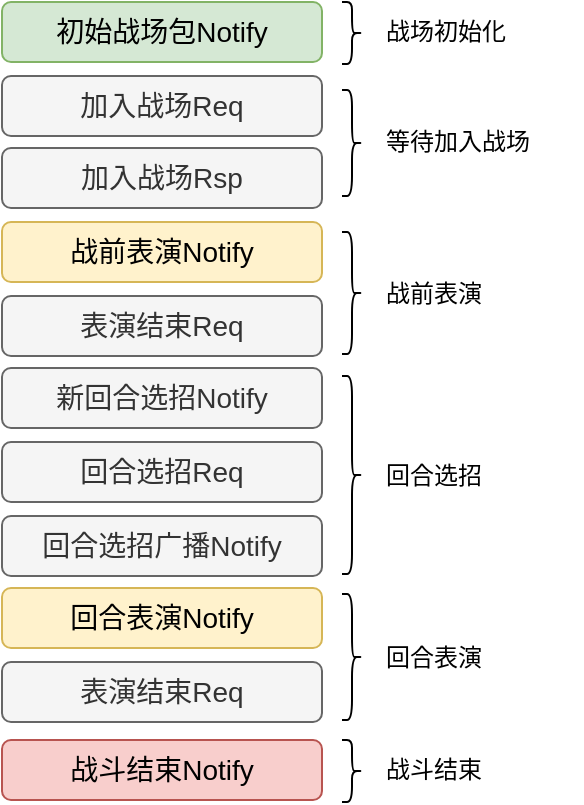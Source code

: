 <mxfile version="12.2.0" type="github" pages="3">
  <diagram id="Mo6LBxmEk3bTkz5pxvHl" name="第 1 页">
    <mxGraphModel dx="808" dy="506" grid="1" gridSize="10" guides="1" tooltips="1" connect="1" arrows="1" fold="1" page="1" pageScale="1" pageWidth="827" pageHeight="1169" math="0" shadow="0">
      <root>
        <mxCell id="0"/>
        <mxCell id="1" parent="0"/>
        <mxCell id="1EcYXQqY1AW5etACMld3-1" value="&lt;font style=&quot;font-size: 14px&quot;&gt;初始战场包Notify&lt;/font&gt;" style="rounded=1;whiteSpace=wrap;html=1;fillColor=#d5e8d4;strokeColor=#82b366;" parent="1" vertex="1">
          <mxGeometry x="250" y="200" width="160" height="30" as="geometry"/>
        </mxCell>
        <mxCell id="1EcYXQqY1AW5etACMld3-7" value="&lt;span style=&quot;font-size: 14px&quot;&gt;加入战场Req&lt;/span&gt;" style="rounded=1;whiteSpace=wrap;html=1;fillColor=#f5f5f5;strokeColor=#666666;fontColor=#333333;" parent="1" vertex="1">
          <mxGeometry x="250" y="237" width="160" height="30" as="geometry"/>
        </mxCell>
        <mxCell id="1EcYXQqY1AW5etACMld3-8" value="&lt;span style=&quot;font-size: 14px&quot;&gt;加入战场Rsp&lt;/span&gt;" style="rounded=1;whiteSpace=wrap;html=1;fillColor=#f5f5f5;strokeColor=#666666;fontColor=#333333;" parent="1" vertex="1">
          <mxGeometry x="250" y="273" width="160" height="30" as="geometry"/>
        </mxCell>
        <mxCell id="1EcYXQqY1AW5etACMld3-9" value="&lt;span style=&quot;font-size: 14px&quot;&gt;战前表演Notify&lt;/span&gt;" style="rounded=1;whiteSpace=wrap;html=1;fillColor=#fff2cc;strokeColor=#d6b656;" parent="1" vertex="1">
          <mxGeometry x="250" y="310" width="160" height="30" as="geometry"/>
        </mxCell>
        <mxCell id="1EcYXQqY1AW5etACMld3-10" value="&lt;span style=&quot;font-size: 14px&quot;&gt;表演结束Req&lt;/span&gt;" style="rounded=1;whiteSpace=wrap;html=1;fillColor=#f5f5f5;strokeColor=#666666;fontColor=#333333;" parent="1" vertex="1">
          <mxGeometry x="250" y="347" width="160" height="30" as="geometry"/>
        </mxCell>
        <mxCell id="1EcYXQqY1AW5etACMld3-11" value="&lt;span style=&quot;font-size: 14px&quot;&gt;新回合选招Notify&lt;/span&gt;" style="rounded=1;whiteSpace=wrap;html=1;fillColor=#f5f5f5;strokeColor=#666666;fontColor=#333333;" parent="1" vertex="1">
          <mxGeometry x="250" y="383" width="160" height="30" as="geometry"/>
        </mxCell>
        <mxCell id="1EcYXQqY1AW5etACMld3-12" value="&lt;span style=&quot;font-size: 14px&quot;&gt;回合选招Req&lt;/span&gt;" style="rounded=1;whiteSpace=wrap;html=1;fillColor=#f5f5f5;strokeColor=#666666;fontColor=#333333;" parent="1" vertex="1">
          <mxGeometry x="250" y="420" width="160" height="30" as="geometry"/>
        </mxCell>
        <mxCell id="1EcYXQqY1AW5etACMld3-13" value="&lt;span style=&quot;font-size: 14px&quot;&gt;回合选招广播Notify&lt;/span&gt;" style="rounded=1;whiteSpace=wrap;html=1;fillColor=#f5f5f5;strokeColor=#666666;fontColor=#333333;" parent="1" vertex="1">
          <mxGeometry x="250" y="457" width="160" height="30" as="geometry"/>
        </mxCell>
        <mxCell id="1EcYXQqY1AW5etACMld3-14" value="&lt;span style=&quot;font-size: 14px&quot;&gt;回合表演Notify&lt;/span&gt;" style="rounded=1;whiteSpace=wrap;html=1;fillColor=#fff2cc;strokeColor=#d6b656;" parent="1" vertex="1">
          <mxGeometry x="250" y="493" width="160" height="30" as="geometry"/>
        </mxCell>
        <mxCell id="1EcYXQqY1AW5etACMld3-15" value="&lt;span style=&quot;font-size: 14px&quot;&gt;战斗结束Notify&lt;/span&gt;" style="rounded=1;whiteSpace=wrap;html=1;fillColor=#f8cecc;strokeColor=#b85450;" parent="1" vertex="1">
          <mxGeometry x="250" y="569" width="160" height="30" as="geometry"/>
        </mxCell>
        <mxCell id="1EcYXQqY1AW5etACMld3-16" value="" style="shape=curlyBracket;whiteSpace=wrap;html=1;rounded=1;rotation=180;" parent="1" vertex="1">
          <mxGeometry x="420" y="200" width="10" height="31" as="geometry"/>
        </mxCell>
        <mxCell id="1EcYXQqY1AW5etACMld3-18" value="战场初始化" style="text;html=1;strokeColor=none;fillColor=none;align=left;verticalAlign=middle;whiteSpace=wrap;rounded=0;" parent="1" vertex="1">
          <mxGeometry x="440" y="205" width="100" height="20" as="geometry"/>
        </mxCell>
        <mxCell id="1EcYXQqY1AW5etACMld3-19" value="" style="shape=curlyBracket;whiteSpace=wrap;html=1;rounded=1;rotation=180;" parent="1" vertex="1">
          <mxGeometry x="420" y="244" width="10" height="53" as="geometry"/>
        </mxCell>
        <mxCell id="1EcYXQqY1AW5etACMld3-20" value="等待加入战场" style="text;html=1;strokeColor=none;fillColor=none;align=left;verticalAlign=middle;whiteSpace=wrap;rounded=0;" parent="1" vertex="1">
          <mxGeometry x="440" y="260" width="100" height="20" as="geometry"/>
        </mxCell>
        <mxCell id="1EcYXQqY1AW5etACMld3-21" value="" style="shape=curlyBracket;whiteSpace=wrap;html=1;rounded=1;rotation=180;" parent="1" vertex="1">
          <mxGeometry x="420" y="315" width="10" height="61" as="geometry"/>
        </mxCell>
        <mxCell id="1EcYXQqY1AW5etACMld3-22" value="战前表演" style="text;html=1;strokeColor=none;fillColor=none;align=left;verticalAlign=middle;whiteSpace=wrap;rounded=0;" parent="1" vertex="1">
          <mxGeometry x="440" y="335.5" width="100" height="20" as="geometry"/>
        </mxCell>
        <mxCell id="1EcYXQqY1AW5etACMld3-23" value="" style="shape=curlyBracket;whiteSpace=wrap;html=1;rounded=1;rotation=180;" parent="1" vertex="1">
          <mxGeometry x="420" y="387" width="10" height="99" as="geometry"/>
        </mxCell>
        <mxCell id="1EcYXQqY1AW5etACMld3-24" value="回合选招" style="text;html=1;strokeColor=none;fillColor=none;align=left;verticalAlign=middle;whiteSpace=wrap;rounded=0;" parent="1" vertex="1">
          <mxGeometry x="440" y="426.5" width="100" height="20" as="geometry"/>
        </mxCell>
        <mxCell id="1EcYXQqY1AW5etACMld3-25" value="" style="shape=curlyBracket;whiteSpace=wrap;html=1;rounded=1;rotation=180;" parent="1" vertex="1">
          <mxGeometry x="420" y="496" width="10" height="63" as="geometry"/>
        </mxCell>
        <mxCell id="1EcYXQqY1AW5etACMld3-26" value="回合表演" style="text;html=1;strokeColor=none;fillColor=none;align=left;verticalAlign=middle;whiteSpace=wrap;rounded=0;" parent="1" vertex="1">
          <mxGeometry x="440" y="517.5" width="100" height="20" as="geometry"/>
        </mxCell>
        <mxCell id="1EcYXQqY1AW5etACMld3-27" value="" style="shape=curlyBracket;whiteSpace=wrap;html=1;rounded=1;rotation=180;" parent="1" vertex="1">
          <mxGeometry x="420" y="569" width="10" height="31" as="geometry"/>
        </mxCell>
        <mxCell id="1EcYXQqY1AW5etACMld3-28" value="战斗结束" style="text;html=1;strokeColor=none;fillColor=none;align=left;verticalAlign=middle;whiteSpace=wrap;rounded=0;" parent="1" vertex="1">
          <mxGeometry x="440" y="574" width="100" height="20" as="geometry"/>
        </mxCell>
        <mxCell id="fwxOzJgDx7NrbOKx_MKM-1" value="&lt;span style=&quot;font-size: 14px&quot;&gt;表演结束Req&lt;/span&gt;" style="rounded=1;whiteSpace=wrap;html=1;fillColor=#f5f5f5;strokeColor=#666666;fontColor=#333333;" vertex="1" parent="1">
          <mxGeometry x="250" y="530" width="160" height="30" as="geometry"/>
        </mxCell>
      </root>
    </mxGraphModel>
  </diagram>
  <diagram id="VGo902D6HSAF3B_aYhcS" name="第 2 页">
    <mxGraphModel dx="1172" dy="733" grid="1" gridSize="10" guides="1" tooltips="1" connect="1" arrows="1" fold="1" page="1" pageScale="1" pageWidth="827" pageHeight="1169" math="0" shadow="0">
      <root>
        <mxCell id="jtouS-CkpzlIySkHyw7Z-0"/>
        <mxCell id="jtouS-CkpzlIySkHyw7Z-1" parent="jtouS-CkpzlIySkHyw7Z-0"/>
        <mxCell id="jtouS-CkpzlIySkHyw7Z-2" value="&lt;span style=&quot;font-size: 14px&quot;&gt;&lt;strike&gt;回合表演Notify&lt;/strike&gt;&lt;/span&gt;" style="rounded=1;whiteSpace=wrap;html=1;fillColor=#fff2cc;strokeColor=#d6b656;dashed=1;" vertex="1" parent="jtouS-CkpzlIySkHyw7Z-1">
          <mxGeometry x="40" y="490" width="160" height="30" as="geometry"/>
        </mxCell>
        <mxCell id="jtouS-CkpzlIySkHyw7Z-3" value="&lt;span style=&quot;font-size: 14px&quot;&gt;&lt;strike&gt;战斗结束Notify&lt;/strike&gt;&lt;/span&gt;" style="rounded=1;whiteSpace=wrap;html=1;fillColor=#f8cecc;strokeColor=#b85450;dashed=1;" vertex="1" parent="jtouS-CkpzlIySkHyw7Z-1">
          <mxGeometry x="40" y="566" width="160" height="30" as="geometry"/>
        </mxCell>
        <mxCell id="jtouS-CkpzlIySkHyw7Z-4" value="" style="shape=curlyBracket;whiteSpace=wrap;html=1;rounded=1;rotation=180;" vertex="1" parent="jtouS-CkpzlIySkHyw7Z-1">
          <mxGeometry x="210" y="496" width="10" height="101" as="geometry"/>
        </mxCell>
        <mxCell id="jtouS-CkpzlIySkHyw7Z-5" value="第一场战斗" style="text;html=1;strokeColor=none;fillColor=none;align=left;verticalAlign=middle;whiteSpace=wrap;rounded=0;" vertex="1" parent="jtouS-CkpzlIySkHyw7Z-1">
          <mxGeometry x="230" y="536.5" width="100" height="20" as="geometry"/>
        </mxCell>
        <mxCell id="jtouS-CkpzlIySkHyw7Z-6" value="&lt;span style=&quot;font-size: 14px&quot;&gt;&lt;strike&gt;表演结束Req&lt;/strike&gt;&lt;/span&gt;" style="rounded=1;whiteSpace=wrap;html=1;fillColor=#f5f5f5;strokeColor=#666666;fontColor=#333333;shadow=0;comic=0;glass=0;dashed=1;" vertex="1" parent="jtouS-CkpzlIySkHyw7Z-1">
          <mxGeometry x="40" y="527" width="160" height="30" as="geometry"/>
        </mxCell>
        <mxCell id="jtouS-CkpzlIySkHyw7Z-7" value="&lt;font style=&quot;font-size: 14px&quot;&gt;初始战场包Notify&lt;/font&gt;" style="rounded=1;whiteSpace=wrap;html=1;fillColor=#d5e8d4;strokeColor=#82b366;" vertex="1" parent="jtouS-CkpzlIySkHyw7Z-1">
          <mxGeometry x="40" y="607" width="160" height="30" as="geometry"/>
        </mxCell>
        <mxCell id="jtouS-CkpzlIySkHyw7Z-8" value="" style="shape=curlyBracket;whiteSpace=wrap;html=1;rounded=1;rotation=180;" vertex="1" parent="jtouS-CkpzlIySkHyw7Z-1">
          <mxGeometry x="210" y="607" width="10" height="31" as="geometry"/>
        </mxCell>
        <mxCell id="jtouS-CkpzlIySkHyw7Z-9" value="第二场战斗" style="text;html=1;strokeColor=none;fillColor=none;align=left;verticalAlign=middle;whiteSpace=wrap;rounded=0;" vertex="1" parent="jtouS-CkpzlIySkHyw7Z-1">
          <mxGeometry x="230" y="612" width="100" height="20" as="geometry"/>
        </mxCell>
        <mxCell id="jtouS-CkpzlIySkHyw7Z-10" value="战斗协议缓存队列" style="text;html=1;strokeColor=none;fillColor=none;align=center;verticalAlign=middle;whiteSpace=wrap;rounded=0;" vertex="1" parent="jtouS-CkpzlIySkHyw7Z-1">
          <mxGeometry x="28" y="654" width="190" height="20" as="geometry"/>
        </mxCell>
        <mxCell id="jtouS-CkpzlIySkHyw7Z-11" value="" style="endArrow=none;html=1;" edge="1" parent="jtouS-CkpzlIySkHyw7Z-1">
          <mxGeometry width="50" height="50" relative="1" as="geometry">
            <mxPoint x="40" y="650" as="sourcePoint"/>
            <mxPoint x="200" y="650" as="targetPoint"/>
          </mxGeometry>
        </mxCell>
      </root>
    </mxGraphModel>
  </diagram>
  <diagram id="4w3UVOPz-rZgDat72Uv-" name="第 3 页">
    <mxGraphModel dx="1804" dy="639" grid="1" gridSize="10" guides="1" tooltips="1" connect="1" arrows="1" fold="1" page="1" pageScale="1" pageWidth="827" pageHeight="1169" background="none" math="0" shadow="0">
      <root>
        <mxCell id="-TiF2f3TWj4qQbBdXk7X-0"/>
        <mxCell id="-TiF2f3TWj4qQbBdXk7X-1" parent="-TiF2f3TWj4qQbBdXk7X-0"/>
        <mxCell id="tZGGWpFwiEsTafJwINTU-0" value="&lt;font style=&quot;font-size: 14px&quot;&gt;战斗场景&lt;/font&gt;" style="rounded=1;whiteSpace=wrap;html=1;fillColor=#d5e8d4;strokeColor=#82b366;" vertex="1" parent="-TiF2f3TWj4qQbBdXk7X-1">
          <mxGeometry x="130" y="400" width="160" height="30" as="geometry"/>
        </mxCell>
        <mxCell id="tZGGWpFwiEsTafJwINTU-1" value="&lt;font style=&quot;font-size: 14px&quot;&gt;背景图&lt;/font&gt;" style="rounded=1;whiteSpace=wrap;html=1;fillColor=#d5e8d4;strokeColor=#82b366;" vertex="1" parent="-TiF2f3TWj4qQbBdXk7X-1">
          <mxGeometry x="130" y="363" width="160" height="30" as="geometry"/>
        </mxCell>
        <mxCell id="tZGGWpFwiEsTafJwINTU-3" value="&lt;span style=&quot;font-size: 14px&quot;&gt;模型&lt;/span&gt;" style="rounded=1;whiteSpace=wrap;html=1;fillColor=#d5e8d4;strokeColor=#82b366;" vertex="1" parent="-TiF2f3TWj4qQbBdXk7X-1">
          <mxGeometry x="130" y="211" width="160" height="30" as="geometry"/>
        </mxCell>
        <mxCell id="tZGGWpFwiEsTafJwINTU-4" value="&lt;span style=&quot;font-size: 14px&quot;&gt;骨骼动画&lt;/span&gt;" style="rounded=1;whiteSpace=wrap;html=1;fillColor=#d5e8d4;strokeColor=#82b366;" vertex="1" parent="-TiF2f3TWj4qQbBdXk7X-1">
          <mxGeometry x="130" y="174" width="160" height="30" as="geometry"/>
        </mxCell>
        <mxCell id="tZGGWpFwiEsTafJwINTU-5" value="&lt;span style=&quot;font-size: 14px&quot;&gt;技能&lt;/span&gt;" style="rounded=1;whiteSpace=wrap;html=1;fillColor=#d5e8d4;strokeColor=#82b366;" vertex="1" parent="-TiF2f3TWj4qQbBdXk7X-1">
          <mxGeometry x="130" y="137" width="160" height="30" as="geometry"/>
        </mxCell>
        <mxCell id="tZGGWpFwiEsTafJwINTU-6" value="&lt;span style=&quot;font-size: 14px&quot;&gt;HUD&lt;/span&gt;" style="rounded=1;whiteSpace=wrap;html=1;fillColor=#d5e8d4;strokeColor=#82b366;" vertex="1" parent="-TiF2f3TWj4qQbBdXk7X-1">
          <mxGeometry x="130" y="323" width="160" height="30" as="geometry"/>
        </mxCell>
        <mxCell id="tZGGWpFwiEsTafJwINTU-7" value="&lt;span style=&quot;font-size: 14px&quot;&gt;功能模块UI&lt;/span&gt;" style="rounded=1;whiteSpace=wrap;html=1;fillColor=#d5e8d4;strokeColor=#82b366;" vertex="1" parent="-TiF2f3TWj4qQbBdXk7X-1">
          <mxGeometry x="130" y="286" width="160" height="30" as="geometry"/>
        </mxCell>
        <mxCell id="tZGGWpFwiEsTafJwINTU-8" value="&lt;span style=&quot;font-size: 14px&quot;&gt;通用特效&lt;/span&gt;" style="rounded=1;whiteSpace=wrap;html=1;fillColor=#d5e8d4;strokeColor=#82b366;" vertex="1" parent="-TiF2f3TWj4qQbBdXk7X-1">
          <mxGeometry x="130" y="248" width="160" height="30" as="geometry"/>
        </mxCell>
        <mxCell id="tZGGWpFwiEsTafJwINTU-9" value="&lt;span style=&quot;font-size: 14px&quot;&gt;Buff&lt;/span&gt;" style="rounded=1;whiteSpace=wrap;html=1;fillColor=#d5e8d4;strokeColor=#82b366;" vertex="1" parent="-TiF2f3TWj4qQbBdXk7X-1">
          <mxGeometry x="130" y="100" width="160" height="30" as="geometry"/>
        </mxCell>
        <mxCell id="tZGGWpFwiEsTafJwINTU-11" value="登陆预加载" style="text;html=1;strokeColor=none;fillColor=none;align=center;verticalAlign=middle;whiteSpace=wrap;rounded=0;shadow=0;glass=0;dashed=1;comic=0;" vertex="1" parent="-TiF2f3TWj4qQbBdXk7X-1">
          <mxGeometry x="320" y="405" width="140" height="20" as="geometry"/>
        </mxCell>
        <mxCell id="tZGGWpFwiEsTafJwINTU-12" value="切换场景加载" style="text;html=1;strokeColor=none;fillColor=none;align=center;verticalAlign=middle;whiteSpace=wrap;rounded=0;shadow=0;glass=0;dashed=1;comic=0;" vertex="1" parent="-TiF2f3TWj4qQbBdXk7X-1">
          <mxGeometry x="320" y="373" width="140" height="20" as="geometry"/>
        </mxCell>
        <mxCell id="tZGGWpFwiEsTafJwINTU-14" value="登陆预加载" style="text;html=1;strokeColor=none;fillColor=none;align=center;verticalAlign=middle;whiteSpace=wrap;rounded=0;shadow=0;glass=0;dashed=1;comic=0;" vertex="1" parent="-TiF2f3TWj4qQbBdXk7X-1">
          <mxGeometry x="320" y="328" width="140" height="20" as="geometry"/>
        </mxCell>
        <mxCell id="tZGGWpFwiEsTafJwINTU-15" value="各功能模块加载缓存" style="text;html=1;strokeColor=none;fillColor=none;align=center;verticalAlign=middle;whiteSpace=wrap;rounded=0;shadow=0;glass=0;dashed=1;comic=0;" vertex="1" parent="-TiF2f3TWj4qQbBdXk7X-1">
          <mxGeometry x="320" y="291" width="140" height="20" as="geometry"/>
        </mxCell>
        <mxCell id="tZGGWpFwiEsTafJwINTU-16" value="高配机登陆预加载" style="text;html=1;strokeColor=none;fillColor=none;align=center;verticalAlign=middle;whiteSpace=wrap;rounded=0;shadow=0;glass=0;dashed=1;comic=0;" vertex="1" parent="-TiF2f3TWj4qQbBdXk7X-1">
          <mxGeometry x="320" y="254" width="140" height="20" as="geometry"/>
        </mxCell>
        <mxCell id="tZGGWpFwiEsTafJwINTU-18" value="&lt;table border=&quot;1&quot; width=&quot;100%&quot; cellpadding=&quot;4&quot; style=&quot;width: 100% ; height: 100% ; border-collapse: collapse&quot;&gt;&lt;tbody&gt;&lt;tr style=&quot;background-color: #a7c942 ; color: #ffffff ; border: 1px solid #98bf21&quot;&gt;&lt;th align=&quot;left&quot;&gt;资源&lt;/th&gt;&lt;th align=&quot;left&quot;&gt;加载策略&lt;/th&gt;&lt;th align=&quot;left&quot;&gt;缓存策略&lt;/th&gt;&lt;/tr&gt;&lt;tr style=&quot;border: 1px solid #98bf21&quot;&gt;&lt;td&gt;战斗场景&lt;/td&gt;&lt;td&gt;登录预加载&lt;/td&gt;&lt;td&gt;常驻内存&lt;/td&gt;&lt;/tr&gt;&lt;tr style=&quot;background-color: #eaf2d3 ; border: 1px solid #98bf21&quot;&gt;&lt;td&gt;全屏背景图&lt;/td&gt;&lt;td&gt;根据场景切换&lt;/td&gt;&lt;td&gt;常驻一张全屏图&lt;/td&gt;&lt;/tr&gt;&lt;tr style=&quot;border: 1px solid #98bf21&quot;&gt;&lt;td&gt;战斗HUD&lt;/td&gt;&lt;td&gt;高配登录预加载；&lt;br&gt;低配进战斗加载&lt;/td&gt;&lt;td&gt;高配常驻内存；&lt;br&gt;低配出战斗卸载&lt;/td&gt;&lt;/tr&gt;&lt;tr&gt;&lt;td&gt;&lt;br&gt;&lt;/td&gt;&lt;td&gt;&lt;br&gt;&lt;/td&gt;&lt;td&gt;&lt;table&gt;&lt;tbody&gt;&lt;tr&gt;&lt;table&gt;&lt;tbody&gt;&lt;tr&gt;&lt;td&gt;&lt;br&gt;&lt;/td&gt;&lt;td&gt;&lt;br&gt;&lt;/td&gt;&lt;td&gt;&lt;br&gt;&lt;/td&gt;&lt;td&gt;&lt;br&gt;&lt;/td&gt;&lt;td&gt;&lt;br&gt;&lt;/td&gt;&lt;td&gt;&lt;br&gt;&lt;/td&gt;&lt;/tr&gt;&lt;tr&gt;&lt;td&gt;&lt;br&gt;&lt;/td&gt;&lt;td&gt;&lt;br&gt;&lt;/td&gt;&lt;td&gt;&lt;br&gt;&lt;/td&gt;&lt;td&gt;&lt;br&gt;&lt;/td&gt;&lt;td&gt;&lt;br&gt;&lt;/td&gt;&lt;td&gt;&lt;br&gt;&lt;/td&gt;&lt;/tr&gt;&lt;tr&gt;&lt;td&gt;&lt;br&gt;&lt;/td&gt;&lt;td&gt;&lt;br&gt;&lt;/td&gt;&lt;td&gt;&lt;br&gt;&lt;/td&gt;&lt;td&gt;&lt;br&gt;&lt;/td&gt;&lt;td&gt;&lt;br&gt;&lt;/td&gt;&lt;td&gt;&lt;br&gt;&lt;/td&gt;&lt;/tr&gt;&lt;tr&gt;&lt;td&gt;&lt;br&gt;&lt;/td&gt;&lt;td&gt;&lt;br&gt;&lt;/td&gt;&lt;td&gt;&lt;br&gt;&lt;/td&gt;&lt;td&gt;&lt;br&gt;&lt;/td&gt;&lt;td&gt;&lt;br&gt;&lt;/td&gt;&lt;td&gt;&lt;br&gt;&lt;/td&gt;&lt;/tr&gt;&lt;tr&gt;&lt;td&gt;&lt;br&gt;&lt;/td&gt;&lt;td&gt;&lt;br&gt;&lt;/td&gt;&lt;td&gt;&lt;br&gt;&lt;/td&gt;&lt;td&gt;&lt;br&gt;&lt;/td&gt;&lt;td&gt;&lt;br&gt;&lt;/td&gt;&lt;td&gt;&lt;br&gt;&lt;/td&gt;&lt;/tr&gt;&lt;tr&gt;&lt;td&gt;&lt;br&gt;&lt;/td&gt;&lt;td&gt;&lt;br&gt;&lt;/td&gt;&lt;td&gt;&lt;br&gt;&lt;/td&gt;&lt;td&gt;&lt;br&gt;&lt;/td&gt;&lt;td&gt;&lt;br&gt;&lt;/td&gt;&lt;td&gt;&lt;br&gt;&lt;/td&gt;&lt;/tr&gt;&lt;/tbody&gt;&lt;/table&gt;&lt;td&gt;&lt;br&gt;&lt;/td&gt;&lt;td&gt;&lt;br&gt;&lt;/td&gt;&lt;/tr&gt;&lt;tr&gt;&lt;td&gt;&lt;br&gt;&lt;/td&gt;&lt;td&gt;&lt;br&gt;&lt;/td&gt;&lt;td&gt;&lt;br&gt;&lt;/td&gt;&lt;/tr&gt;&lt;tr&gt;&lt;td&gt;&lt;br&gt;&lt;/td&gt;&lt;td&gt;&lt;br&gt;&lt;/td&gt;&lt;td&gt;&lt;br&gt;&lt;/td&gt;&lt;/tr&gt;&lt;/tbody&gt;&lt;/table&gt;&lt;br&gt;&lt;/td&gt;&lt;/tr&gt;&lt;tr&gt;&lt;td&gt;&lt;br&gt;&lt;/td&gt;&lt;td&gt;&lt;br&gt;&lt;/td&gt;&lt;td&gt;&lt;br&gt;&lt;/td&gt;&lt;/tr&gt;&lt;tr style=&quot;background-color: #eaf2d3 ; border: 1px solid #98bf21&quot;&gt;&lt;td&gt;功能模块UI&lt;/td&gt;&lt;td&gt;战中即时加载&lt;/td&gt;&lt;td&gt;出战斗统一卸载&lt;br&gt;&lt;/td&gt;&lt;/tr&gt;&lt;/tbody&gt;&lt;/table&gt;" style="text;html=1;overflow=fill;rounded=0;shadow=0;glass=0;dashed=1;comic=0;align=left;fillColor=#f5f5f5;strokeColor=#666666;fontColor=#333333;allowArrows=1;connectable=1;imageAspect=1;" vertex="1" parent="-TiF2f3TWj4qQbBdXk7X-1">
          <mxGeometry x="20" y="470" width="470" height="360" as="geometry"/>
        </mxCell>
        <mxCell id="tZGGWpFwiEsTafJwINTU-20" value="&lt;table border=&quot;1&quot; width=&quot;100%&quot; cellpadding=&quot;4&quot; style=&quot;width: 100% ; height: 100% ; border-collapse: collapse ; border: 1px solid rgb(185 , 224 , 165)&quot;&gt;&lt;tbody&gt;&lt;tr style=&quot;background-color: rgb(167 , 201 , 66) ; color: rgb(255 , 255 , 255)&quot;&gt;&lt;th align=&quot;left&quot;&gt;Title 1&lt;/th&gt;&lt;th align=&quot;left&quot;&gt;Title 2&lt;/th&gt;&lt;th align=&quot;left&quot;&gt;Title 3&lt;/th&gt;&lt;/tr&gt;&lt;tr&gt;&lt;td&gt;战斗场景&lt;br&gt;&lt;/td&gt;&lt;td&gt;登录预加载&lt;br&gt;&lt;/td&gt;&lt;td&gt;常驻内存&lt;br&gt;&lt;/td&gt;&lt;/tr&gt;&lt;tr style=&quot;background-color: rgb(234 , 242 , 211)&quot;&gt;&lt;td&gt;全屏背景图&lt;br&gt;&lt;/td&gt;&lt;td&gt;Value 5&lt;/td&gt;&lt;td style=&quot;background-color: rgb(216 , 240 , 192)&quot;&gt;Value 6&lt;/td&gt;&lt;/tr&gt;&lt;tr&gt;&lt;td&gt;Value 7&lt;/td&gt;&lt;td&gt;Value 8&lt;/td&gt;&lt;td&gt;Value 9&lt;/td&gt;&lt;/tr&gt;&lt;tr&gt;&lt;td style=&quot;background-color: rgb(216 , 240 , 192)&quot;&gt;&lt;br&gt;&lt;/td&gt;&lt;td style=&quot;background-color: rgb(216 , 240 , 192)&quot;&gt;&lt;br&gt;&lt;/td&gt;&lt;td style=&quot;background-color: rgb(216 , 240 , 192)&quot;&gt;&lt;br&gt;&lt;/td&gt;&lt;/tr&gt;&lt;tr&gt;&lt;td&gt;&lt;br&gt;&lt;/td&gt;&lt;td&gt;&lt;br&gt;&lt;/td&gt;&lt;td&gt;&lt;br&gt;&lt;/td&gt;&lt;/tr&gt;&lt;tr&gt;&lt;td&gt;&lt;br&gt;&lt;/td&gt;&lt;td&gt;&lt;br&gt;&lt;/td&gt;&lt;td&gt;&lt;br&gt;&lt;/td&gt;&lt;/tr&gt;&lt;tr&gt;&lt;td&gt;&lt;br&gt;&lt;/td&gt;&lt;td&gt;&lt;br&gt;&lt;/td&gt;&lt;td&gt;&lt;br&gt;&lt;/td&gt;&lt;/tr&gt;&lt;tr&gt;&lt;td&gt;&lt;br&gt;&lt;/td&gt;&lt;td&gt;&lt;br&gt;&lt;/td&gt;&lt;td&gt;&lt;br&gt;&lt;/td&gt;&lt;/tr&gt;&lt;tr style=&quot;background-color: rgb(234 , 242 , 211)&quot;&gt;&lt;td&gt;Value 10&lt;/td&gt;&lt;td&gt;Value 11&lt;/td&gt;&lt;td&gt;Value 12&lt;/td&gt;&lt;/tr&gt;&lt;/tbody&gt;&lt;/table&gt;" style="text;html=1;overflow=fill;rounded=0;shadow=0;glass=0;dashed=1;comic=0;labelBackgroundColor=none;align=left;imageAspect=1;fontColor=#333333;strokeColor=none;fillColor=#ffffff;" vertex="1" parent="-TiF2f3TWj4qQbBdXk7X-1">
          <mxGeometry x="420" y="820" width="280" height="280" as="geometry"/>
        </mxCell>
        <mxCell id="tZGGWpFwiEsTafJwINTU-21" value="&lt;table border=&quot;1&quot; width=&quot;100%&quot; cellpadding=&quot;4&quot; style=&quot;width: 100% ; height: 100% ; border-collapse: collapse ; border: 1px solid rgb(124 , 150 , 111)&quot;&gt;&lt;tbody&gt;&lt;tr style=&quot;background-color: rgb(167 , 201 , 66) ; color: rgb(255 , 255 , 255)&quot;&gt;&lt;th align=&quot;left&quot;&gt;资源&lt;/th&gt;&lt;th align=&quot;left&quot;&gt;加载策略&lt;/th&gt;&lt;th align=&quot;left&quot;&gt;缓存策略&lt;/th&gt;&lt;/tr&gt;&lt;tr&gt;&lt;td&gt;战斗场景&lt;/td&gt;&lt;td&gt;登录预加载&lt;/td&gt;&lt;td&gt;常驻内存&lt;/td&gt;&lt;/tr&gt;&lt;tr&gt;&lt;td style=&quot;background-color: rgb(202 , 224 , 180)&quot;&gt;全屏背景图&lt;/td&gt;&lt;td style=&quot;background-color: rgb(202 , 224 , 180)&quot;&gt;根据场景切换&lt;/td&gt;&lt;td style=&quot;background-color: rgb(202 , 224 , 180)&quot;&gt;常驻一张全屏图&lt;/td&gt;&lt;/tr&gt;&lt;tr&gt;&lt;td&gt;战斗HUD&lt;/td&gt;&lt;td&gt;高配登录预加载；&lt;br&gt;低配进战斗预加载&lt;/td&gt;&lt;td&gt;高配常驻内存；&lt;br&gt;低配出战斗卸载&lt;/td&gt;&lt;/tr&gt;&lt;tr&gt;&lt;td&gt;功能模块UI&lt;/td&gt;&lt;td&gt;战中即时加载&lt;/td&gt;&lt;td&gt;出战斗卸载&lt;/td&gt;&lt;/tr&gt;&lt;tr&gt;&lt;td&gt;通用特效&lt;/td&gt;&lt;td&gt;高配登录预加载；&lt;br&gt;低配进战斗预加载&lt;/td&gt;&lt;td&gt;高配缓存池管理；&lt;br&gt;低配出战斗卸载&lt;/td&gt;&lt;/tr&gt;&lt;tr&gt;&lt;td&gt;己方模型&lt;/td&gt;&lt;td&gt;进战斗预加载&lt;/td&gt;&lt;td&gt;高配缓存到下一场战斗；&lt;br&gt;低配出战斗卸载&lt;/td&gt;&lt;/tr&gt;&lt;tr&gt;&lt;td&gt;敌方模型&lt;/td&gt;&lt;td&gt;进战斗预加载&lt;/td&gt;&lt;td&gt;出战斗卸载&lt;/td&gt;&lt;/tr&gt;&lt;tr&gt;&lt;td&gt;骨骼动画&lt;/td&gt;&lt;td&gt;模型仅加载4个基本骨骼动画，&lt;br&gt;其余动画按需回合加载&lt;br&gt;&lt;/td&gt;&lt;td&gt;出战斗卸载&lt;/td&gt;&lt;/tr&gt;&lt;tr&gt;&lt;td&gt;技能&lt;/td&gt;&lt;td&gt;回合按需加载&lt;/td&gt;&lt;td&gt;&lt;br&gt;&lt;/td&gt;&lt;/tr&gt;&lt;tr&gt;&lt;td&gt;Buff&lt;/td&gt;&lt;td&gt;回合按需加载&lt;/td&gt;&lt;td&gt;&lt;br&gt;&lt;/td&gt;&lt;/tr&gt;&lt;tr&gt;&lt;td&gt;&lt;br&gt;&lt;/td&gt;&lt;td&gt;&lt;br&gt;&lt;/td&gt;&lt;td&gt;&lt;br&gt;&lt;/td&gt;&lt;/tr&gt;&lt;/tbody&gt;&lt;/table&gt;" style="text;html=1;overflow=fill;rounded=0;shadow=0;glass=0;comic=0;align=left;labelBackgroundColor=none;fillColor=#f5f5f5;strokeColor=none;fontColor=#333333;" vertex="1" parent="-TiF2f3TWj4qQbBdXk7X-1">
          <mxGeometry x="-520" y="248" width="410" height="450" as="geometry"/>
        </mxCell>
        <mxCell id="tZGGWpFwiEsTafJwINTU-28" value="&lt;table border=&quot;0&quot; width=&quot;100%&quot; height=&quot;100%&quot; style=&quot;width:100%;height:100%;border-collapse:collapse;&quot;&gt;&lt;tr&gt;&lt;td align=&quot;center&quot;&gt;Value 1&lt;/td&gt;&lt;td align=&quot;center&quot;&gt;Value 2&lt;/td&gt;&lt;td align=&quot;center&quot;&gt;Value 3&lt;/td&gt;&lt;/tr&gt;&lt;tr&gt;&lt;td align=&quot;center&quot;&gt;Value 4&lt;/td&gt;&lt;td align=&quot;center&quot;&gt;Value 5&lt;/td&gt;&lt;td align=&quot;center&quot;&gt;Value 6&lt;/td&gt;&lt;/tr&gt;&lt;tr&gt;&lt;td align=&quot;center&quot;&gt;Value 7&lt;/td&gt;&lt;td align=&quot;center&quot;&gt;Value 8&lt;/td&gt;&lt;td align=&quot;center&quot;&gt;Value 9&lt;/td&gt;&lt;/tr&gt;&lt;/table&gt;" style="text;html=1;strokeColor=#666666;fillColor=#f5f5f5;overflow=fill;rounded=0;shadow=0;glass=0;comic=0;align=left;fontColor=#333333;" vertex="1" parent="-TiF2f3TWj4qQbBdXk7X-1">
          <mxGeometry x="-660" y="1250" width="180" height="140" as="geometry"/>
        </mxCell>
      </root>
    </mxGraphModel>
  </diagram>
</mxfile>

